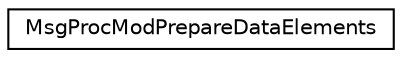 digraph "Graphical Class Hierarchy"
{
  edge [fontname="Helvetica",fontsize="10",labelfontname="Helvetica",labelfontsize="10"];
  node [fontname="Helvetica",fontsize="10",shape=record];
  rankdir="LR";
  Node1 [label="MsgProcModPrepareDataElements",height=0.2,width=0.4,color="black", fillcolor="white", style="filled",URL="$struct_msg_proc_mod_prepare_data_elements.html"];
}
